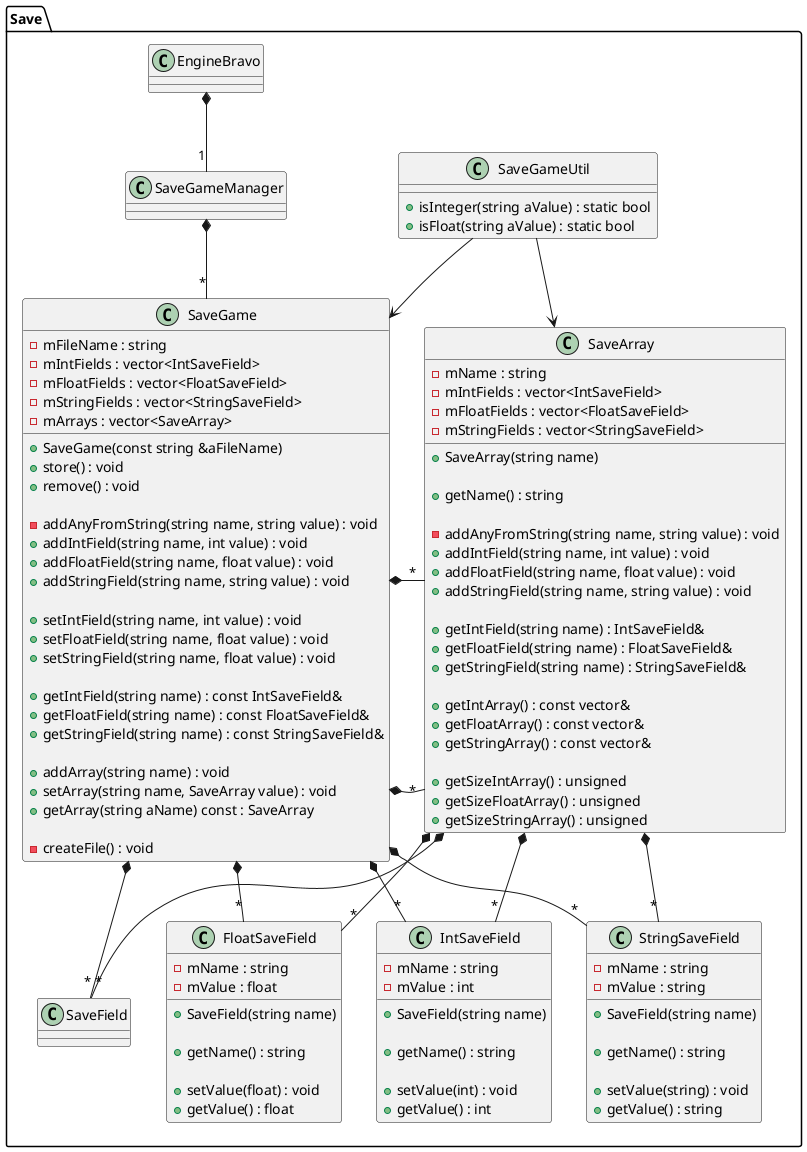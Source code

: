 @startuml savePackageClassDiagram

package Save{
class SaveGame {
-mFileName : string
    - mIntFields : vector<IntSaveField>
    - mFloatFields : vector<FloatSaveField>
    - mStringFields : vector<StringSaveField>
    - mArrays : vector<SaveArray>
    + SaveGame(const string &aFileName)
    + store() : void
    + remove() : void

    - addAnyFromString(string name, string value) : void
    + addIntField(string name, int value) : void
    + addFloatField(string name, float value) : void
    + addStringField(string name, string value) : void

    + setIntField(string name, int value) : void
    + setFloatField(string name, float value) : void
    + setStringField(string name, float value) : void

    + getIntField(string name) : const IntSaveField&
    + getFloatField(string name) : const FloatSaveField&
    + getStringField(string name) : const StringSaveField&

    + addArray(string name) : void
    + setArray(string name, SaveArray value) : void
    + getArray(string aName) const : SaveArray

    - createFile() : void
}

class SaveArray {
    - mName : string
    - mIntFields : vector<IntSaveField>
    - mFloatFields : vector<FloatSaveField>
    - mStringFields : vector<StringSaveField>
    + SaveArray(string name)

    + getName() : string

    - addAnyFromString(string name, string value) : void
    + addIntField(string name, int value) : void
    + addFloatField(string name, float value) : void
    + addStringField(string name, string value) : void

    + getIntField(string name) : IntSaveField&
    + getFloatField(string name) : FloatSaveField&
    + getStringField(string name) : StringSaveField&

    + getIntArray() : const vector&
    + getFloatArray() : const vector&
    + getStringArray() : const vector&

    + getSizeIntArray() : unsigned
    + getSizeFloatArray() : unsigned
    + getSizeStringArray() : unsigned
}



class SaveGameUtil {
  + isInteger(string aValue) : static bool
  + isFloat(string aValue) : static bool
}

together {
class IntSaveField {
  - mName : string
  - mValue : int

  + SaveField(string name)

  + getName() : string

  + setValue(int) : void
  + getValue() : int
}

class FloatSaveField {
  - mName : string
  - mValue : float

  + SaveField(string name)

  + getName() : string

  + setValue(float) : void
  + getValue() : float
}

class StringSaveField {
  - mName : string
  - mValue : string

  + SaveField(string name)

  + getName() : string

  + setValue(string) : void
  + getValue() : string
}
}

SaveGame *-- "*" SaveField
SaveGame *-- "*" SaveArray
SaveArray *-- "*" SaveField


EngineBravo *--"1" SaveGameManager

SaveGameManager *--"*" SaveGame

SaveGame <-left- SaveGameUtil
SaveGame *--"*" SaveArray
SaveGame -[hidden]> SaveArray
SaveGame *--"*" IntSaveField
SaveGame *--"*" FloatSaveField
SaveGame *--"*" StringSaveField

SaveArray <-up- SaveGameUtil
SaveArray *--"*" IntSaveField
SaveArray *--"*" FloatSaveField
SaveArray *--"*" StringSaveField
}
@enduml